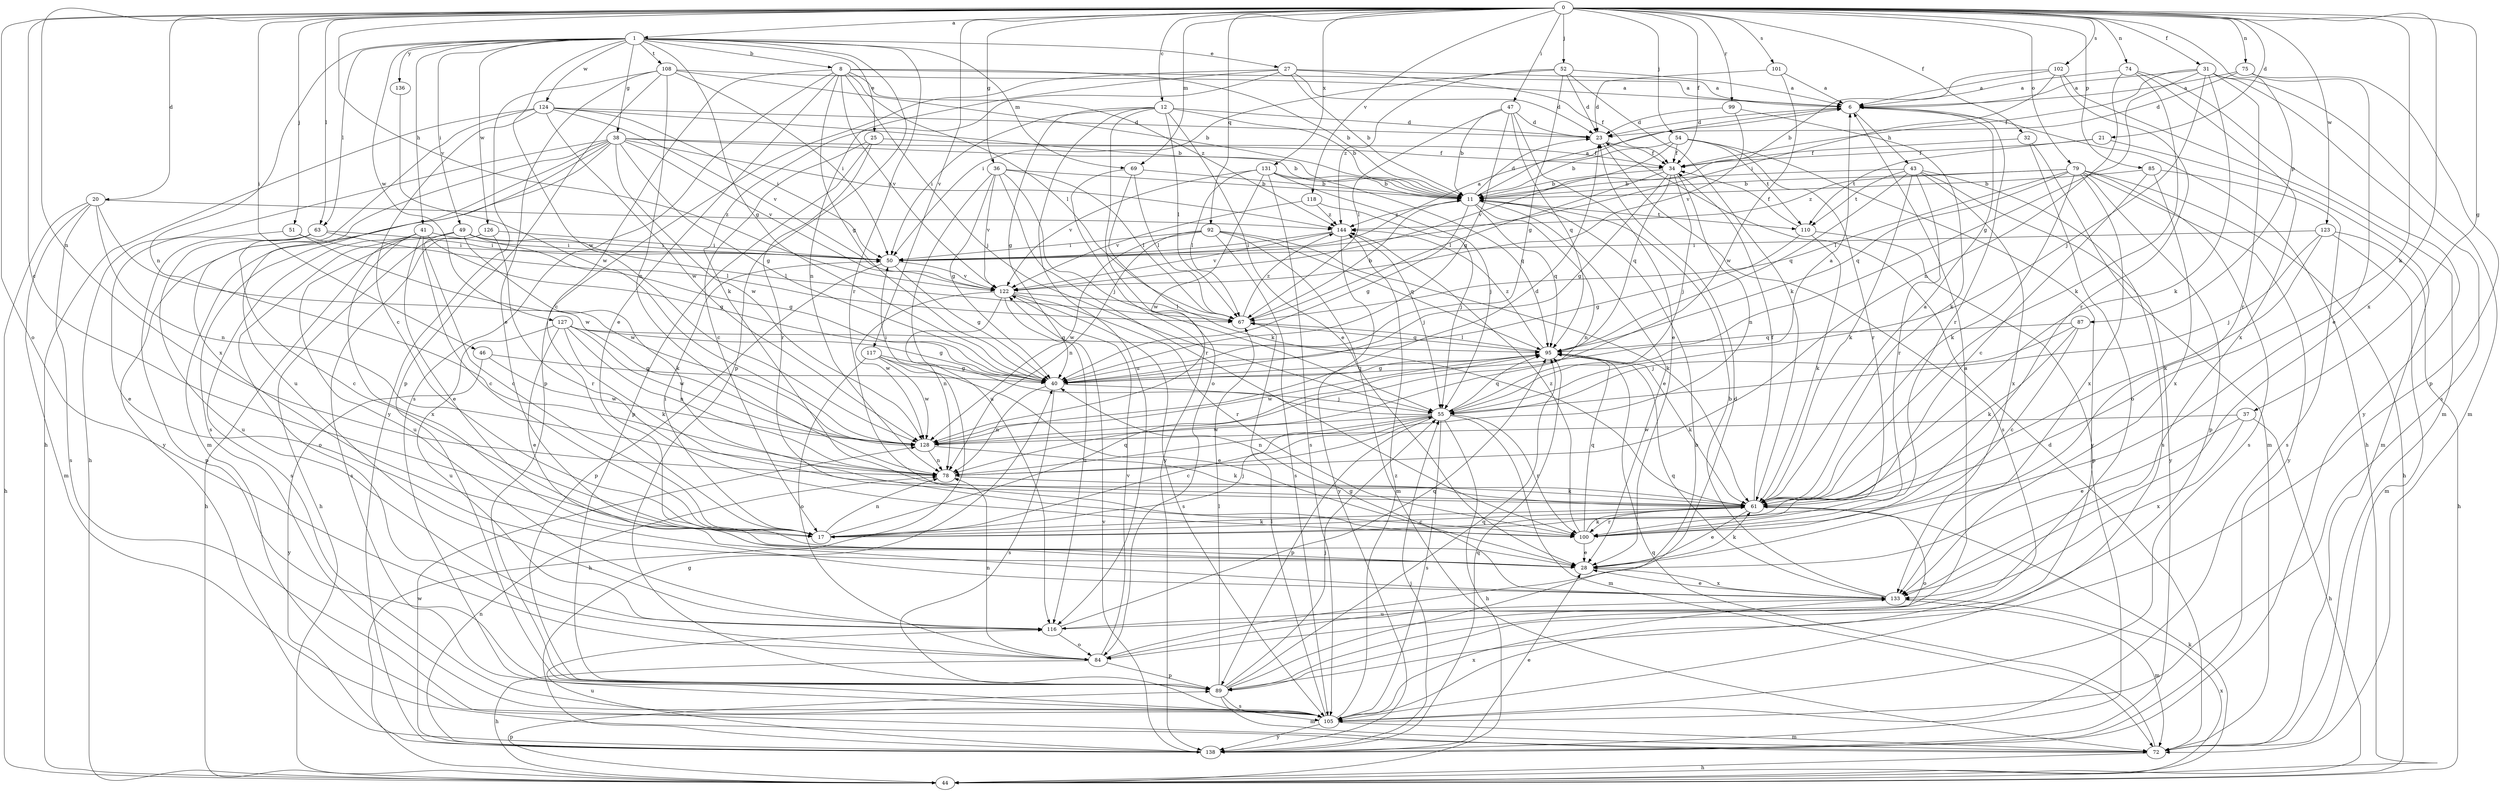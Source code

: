 strict digraph  {
0;
1;
6;
8;
11;
12;
17;
20;
21;
23;
25;
27;
28;
31;
32;
34;
36;
37;
38;
40;
41;
43;
44;
46;
47;
49;
50;
51;
52;
54;
55;
61;
63;
67;
69;
72;
74;
75;
78;
79;
84;
85;
87;
89;
92;
95;
99;
100;
101;
102;
105;
108;
110;
116;
117;
118;
122;
123;
124;
126;
127;
128;
131;
133;
136;
138;
144;
0 -> 1  [label=a];
0 -> 12  [label=c];
0 -> 17  [label=c];
0 -> 20  [label=d];
0 -> 21  [label=d];
0 -> 31  [label=f];
0 -> 32  [label=f];
0 -> 34  [label=f];
0 -> 36  [label=g];
0 -> 37  [label=g];
0 -> 46  [label=i];
0 -> 47  [label=i];
0 -> 51  [label=j];
0 -> 52  [label=j];
0 -> 54  [label=j];
0 -> 61  [label=k];
0 -> 63  [label=l];
0 -> 69  [label=m];
0 -> 74  [label=n];
0 -> 75  [label=n];
0 -> 78  [label=n];
0 -> 79  [label=o];
0 -> 84  [label=o];
0 -> 85  [label=p];
0 -> 87  [label=p];
0 -> 92  [label=q];
0 -> 99  [label=r];
0 -> 101  [label=s];
0 -> 102  [label=s];
0 -> 117  [label=v];
0 -> 118  [label=v];
0 -> 122  [label=v];
0 -> 123  [label=w];
0 -> 131  [label=x];
0 -> 133  [label=x];
1 -> 8  [label=b];
1 -> 25  [label=e];
1 -> 27  [label=e];
1 -> 38  [label=g];
1 -> 40  [label=g];
1 -> 41  [label=h];
1 -> 49  [label=i];
1 -> 63  [label=l];
1 -> 69  [label=m];
1 -> 78  [label=n];
1 -> 89  [label=p];
1 -> 100  [label=r];
1 -> 108  [label=t];
1 -> 124  [label=w];
1 -> 126  [label=w];
1 -> 127  [label=w];
1 -> 128  [label=w];
1 -> 136  [label=y];
6 -> 23  [label=d];
6 -> 43  [label=h];
6 -> 44  [label=h];
6 -> 100  [label=r];
8 -> 6  [label=a];
8 -> 11  [label=b];
8 -> 17  [label=c];
8 -> 28  [label=e];
8 -> 40  [label=g];
8 -> 55  [label=j];
8 -> 67  [label=l];
8 -> 105  [label=s];
8 -> 122  [label=v];
8 -> 144  [label=z];
11 -> 6  [label=a];
11 -> 23  [label=d];
11 -> 28  [label=e];
11 -> 40  [label=g];
11 -> 78  [label=n];
11 -> 95  [label=q];
11 -> 110  [label=t];
11 -> 144  [label=z];
12 -> 11  [label=b];
12 -> 23  [label=d];
12 -> 28  [label=e];
12 -> 40  [label=g];
12 -> 50  [label=i];
12 -> 67  [label=l];
12 -> 84  [label=o];
12 -> 116  [label=u];
17 -> 50  [label=i];
17 -> 55  [label=j];
17 -> 61  [label=k];
17 -> 78  [label=n];
17 -> 95  [label=q];
20 -> 44  [label=h];
20 -> 72  [label=m];
20 -> 78  [label=n];
20 -> 105  [label=s];
20 -> 128  [label=w];
20 -> 144  [label=z];
21 -> 34  [label=f];
21 -> 72  [label=m];
21 -> 110  [label=t];
23 -> 34  [label=f];
23 -> 105  [label=s];
25 -> 17  [label=c];
25 -> 34  [label=f];
25 -> 89  [label=p];
25 -> 100  [label=r];
27 -> 6  [label=a];
27 -> 11  [label=b];
27 -> 23  [label=d];
27 -> 34  [label=f];
27 -> 61  [label=k];
27 -> 78  [label=n];
27 -> 89  [label=p];
28 -> 61  [label=k];
28 -> 133  [label=x];
31 -> 6  [label=a];
31 -> 34  [label=f];
31 -> 40  [label=g];
31 -> 55  [label=j];
31 -> 61  [label=k];
31 -> 72  [label=m];
31 -> 100  [label=r];
31 -> 105  [label=s];
32 -> 34  [label=f];
32 -> 72  [label=m];
32 -> 84  [label=o];
34 -> 11  [label=b];
34 -> 40  [label=g];
34 -> 55  [label=j];
34 -> 67  [label=l];
34 -> 78  [label=n];
34 -> 95  [label=q];
36 -> 11  [label=b];
36 -> 40  [label=g];
36 -> 55  [label=j];
36 -> 67  [label=l];
36 -> 100  [label=r];
36 -> 116  [label=u];
36 -> 122  [label=v];
37 -> 28  [label=e];
37 -> 44  [label=h];
37 -> 128  [label=w];
37 -> 133  [label=x];
38 -> 11  [label=b];
38 -> 34  [label=f];
38 -> 40  [label=g];
38 -> 44  [label=h];
38 -> 72  [label=m];
38 -> 105  [label=s];
38 -> 116  [label=u];
38 -> 122  [label=v];
38 -> 128  [label=w];
38 -> 138  [label=y];
38 -> 144  [label=z];
40 -> 55  [label=j];
40 -> 78  [label=n];
40 -> 95  [label=q];
40 -> 105  [label=s];
41 -> 17  [label=c];
41 -> 28  [label=e];
41 -> 40  [label=g];
41 -> 50  [label=i];
41 -> 84  [label=o];
41 -> 105  [label=s];
41 -> 116  [label=u];
43 -> 11  [label=b];
43 -> 61  [label=k];
43 -> 95  [label=q];
43 -> 100  [label=r];
43 -> 105  [label=s];
43 -> 110  [label=t];
43 -> 133  [label=x];
43 -> 138  [label=y];
44 -> 61  [label=k];
44 -> 89  [label=p];
44 -> 133  [label=x];
46 -> 40  [label=g];
46 -> 128  [label=w];
46 -> 138  [label=y];
47 -> 11  [label=b];
47 -> 23  [label=d];
47 -> 28  [label=e];
47 -> 40  [label=g];
47 -> 67  [label=l];
47 -> 95  [label=q];
49 -> 17  [label=c];
49 -> 40  [label=g];
49 -> 44  [label=h];
49 -> 50  [label=i];
49 -> 61  [label=k];
49 -> 67  [label=l];
49 -> 133  [label=x];
50 -> 6  [label=a];
50 -> 40  [label=g];
50 -> 89  [label=p];
50 -> 122  [label=v];
51 -> 28  [label=e];
51 -> 50  [label=i];
51 -> 128  [label=w];
52 -> 6  [label=a];
52 -> 23  [label=d];
52 -> 40  [label=g];
52 -> 50  [label=i];
52 -> 61  [label=k];
52 -> 144  [label=z];
54 -> 11  [label=b];
54 -> 34  [label=f];
54 -> 100  [label=r];
54 -> 110  [label=t];
54 -> 122  [label=v];
54 -> 138  [label=y];
55 -> 6  [label=a];
55 -> 17  [label=c];
55 -> 44  [label=h];
55 -> 50  [label=i];
55 -> 72  [label=m];
55 -> 78  [label=n];
55 -> 89  [label=p];
55 -> 95  [label=q];
55 -> 100  [label=r];
55 -> 105  [label=s];
55 -> 128  [label=w];
61 -> 6  [label=a];
61 -> 17  [label=c];
61 -> 28  [label=e];
61 -> 34  [label=f];
61 -> 84  [label=o];
61 -> 100  [label=r];
63 -> 17  [label=c];
63 -> 50  [label=i];
63 -> 67  [label=l];
63 -> 89  [label=p];
63 -> 116  [label=u];
67 -> 11  [label=b];
67 -> 95  [label=q];
67 -> 144  [label=z];
69 -> 11  [label=b];
69 -> 61  [label=k];
69 -> 67  [label=l];
69 -> 138  [label=y];
72 -> 23  [label=d];
72 -> 44  [label=h];
72 -> 95  [label=q];
74 -> 6  [label=a];
74 -> 61  [label=k];
74 -> 78  [label=n];
74 -> 133  [label=x];
74 -> 138  [label=y];
75 -> 6  [label=a];
75 -> 23  [label=d];
75 -> 28  [label=e];
75 -> 89  [label=p];
78 -> 61  [label=k];
79 -> 11  [label=b];
79 -> 44  [label=h];
79 -> 61  [label=k];
79 -> 67  [label=l];
79 -> 89  [label=p];
79 -> 95  [label=q];
79 -> 105  [label=s];
79 -> 133  [label=x];
79 -> 138  [label=y];
79 -> 144  [label=z];
84 -> 23  [label=d];
84 -> 44  [label=h];
84 -> 78  [label=n];
84 -> 89  [label=p];
84 -> 122  [label=v];
85 -> 11  [label=b];
85 -> 17  [label=c];
85 -> 105  [label=s];
85 -> 133  [label=x];
87 -> 17  [label=c];
87 -> 55  [label=j];
87 -> 61  [label=k];
87 -> 95  [label=q];
89 -> 11  [label=b];
89 -> 55  [label=j];
89 -> 67  [label=l];
89 -> 72  [label=m];
89 -> 95  [label=q];
89 -> 105  [label=s];
92 -> 50  [label=i];
92 -> 61  [label=k];
92 -> 72  [label=m];
92 -> 78  [label=n];
92 -> 95  [label=q];
92 -> 105  [label=s];
92 -> 128  [label=w];
95 -> 40  [label=g];
95 -> 61  [label=k];
95 -> 67  [label=l];
95 -> 128  [label=w];
95 -> 144  [label=z];
99 -> 23  [label=d];
99 -> 61  [label=k];
99 -> 122  [label=v];
100 -> 28  [label=e];
100 -> 61  [label=k];
100 -> 95  [label=q];
100 -> 144  [label=z];
101 -> 6  [label=a];
101 -> 23  [label=d];
101 -> 128  [label=w];
102 -> 6  [label=a];
102 -> 11  [label=b];
102 -> 50  [label=i];
102 -> 72  [label=m];
102 -> 100  [label=r];
105 -> 67  [label=l];
105 -> 72  [label=m];
105 -> 133  [label=x];
105 -> 138  [label=y];
105 -> 144  [label=z];
108 -> 6  [label=a];
108 -> 11  [label=b];
108 -> 28  [label=e];
108 -> 50  [label=i];
108 -> 78  [label=n];
108 -> 89  [label=p];
108 -> 138  [label=y];
110 -> 34  [label=f];
110 -> 40  [label=g];
110 -> 61  [label=k];
110 -> 89  [label=p];
116 -> 6  [label=a];
116 -> 84  [label=o];
116 -> 95  [label=q];
117 -> 28  [label=e];
117 -> 40  [label=g];
117 -> 44  [label=h];
117 -> 84  [label=o];
117 -> 128  [label=w];
118 -> 55  [label=j];
118 -> 122  [label=v];
118 -> 144  [label=z];
122 -> 67  [label=l];
122 -> 78  [label=n];
122 -> 100  [label=r];
122 -> 105  [label=s];
122 -> 116  [label=u];
122 -> 128  [label=w];
123 -> 44  [label=h];
123 -> 50  [label=i];
123 -> 55  [label=j];
123 -> 61  [label=k];
123 -> 72  [label=m];
124 -> 11  [label=b];
124 -> 17  [label=c];
124 -> 23  [label=d];
124 -> 44  [label=h];
124 -> 50  [label=i];
124 -> 122  [label=v];
124 -> 128  [label=w];
124 -> 133  [label=x];
126 -> 44  [label=h];
126 -> 50  [label=i];
126 -> 100  [label=r];
126 -> 105  [label=s];
127 -> 28  [label=e];
127 -> 40  [label=g];
127 -> 61  [label=k];
127 -> 78  [label=n];
127 -> 95  [label=q];
127 -> 116  [label=u];
127 -> 128  [label=w];
128 -> 23  [label=d];
128 -> 61  [label=k];
128 -> 78  [label=n];
131 -> 11  [label=b];
131 -> 55  [label=j];
131 -> 67  [label=l];
131 -> 95  [label=q];
131 -> 105  [label=s];
131 -> 122  [label=v];
131 -> 128  [label=w];
133 -> 11  [label=b];
133 -> 28  [label=e];
133 -> 40  [label=g];
133 -> 72  [label=m];
133 -> 95  [label=q];
133 -> 116  [label=u];
136 -> 128  [label=w];
138 -> 28  [label=e];
138 -> 40  [label=g];
138 -> 55  [label=j];
138 -> 78  [label=n];
138 -> 95  [label=q];
138 -> 116  [label=u];
138 -> 122  [label=v];
138 -> 128  [label=w];
144 -> 50  [label=i];
144 -> 55  [label=j];
144 -> 122  [label=v];
144 -> 138  [label=y];
}
